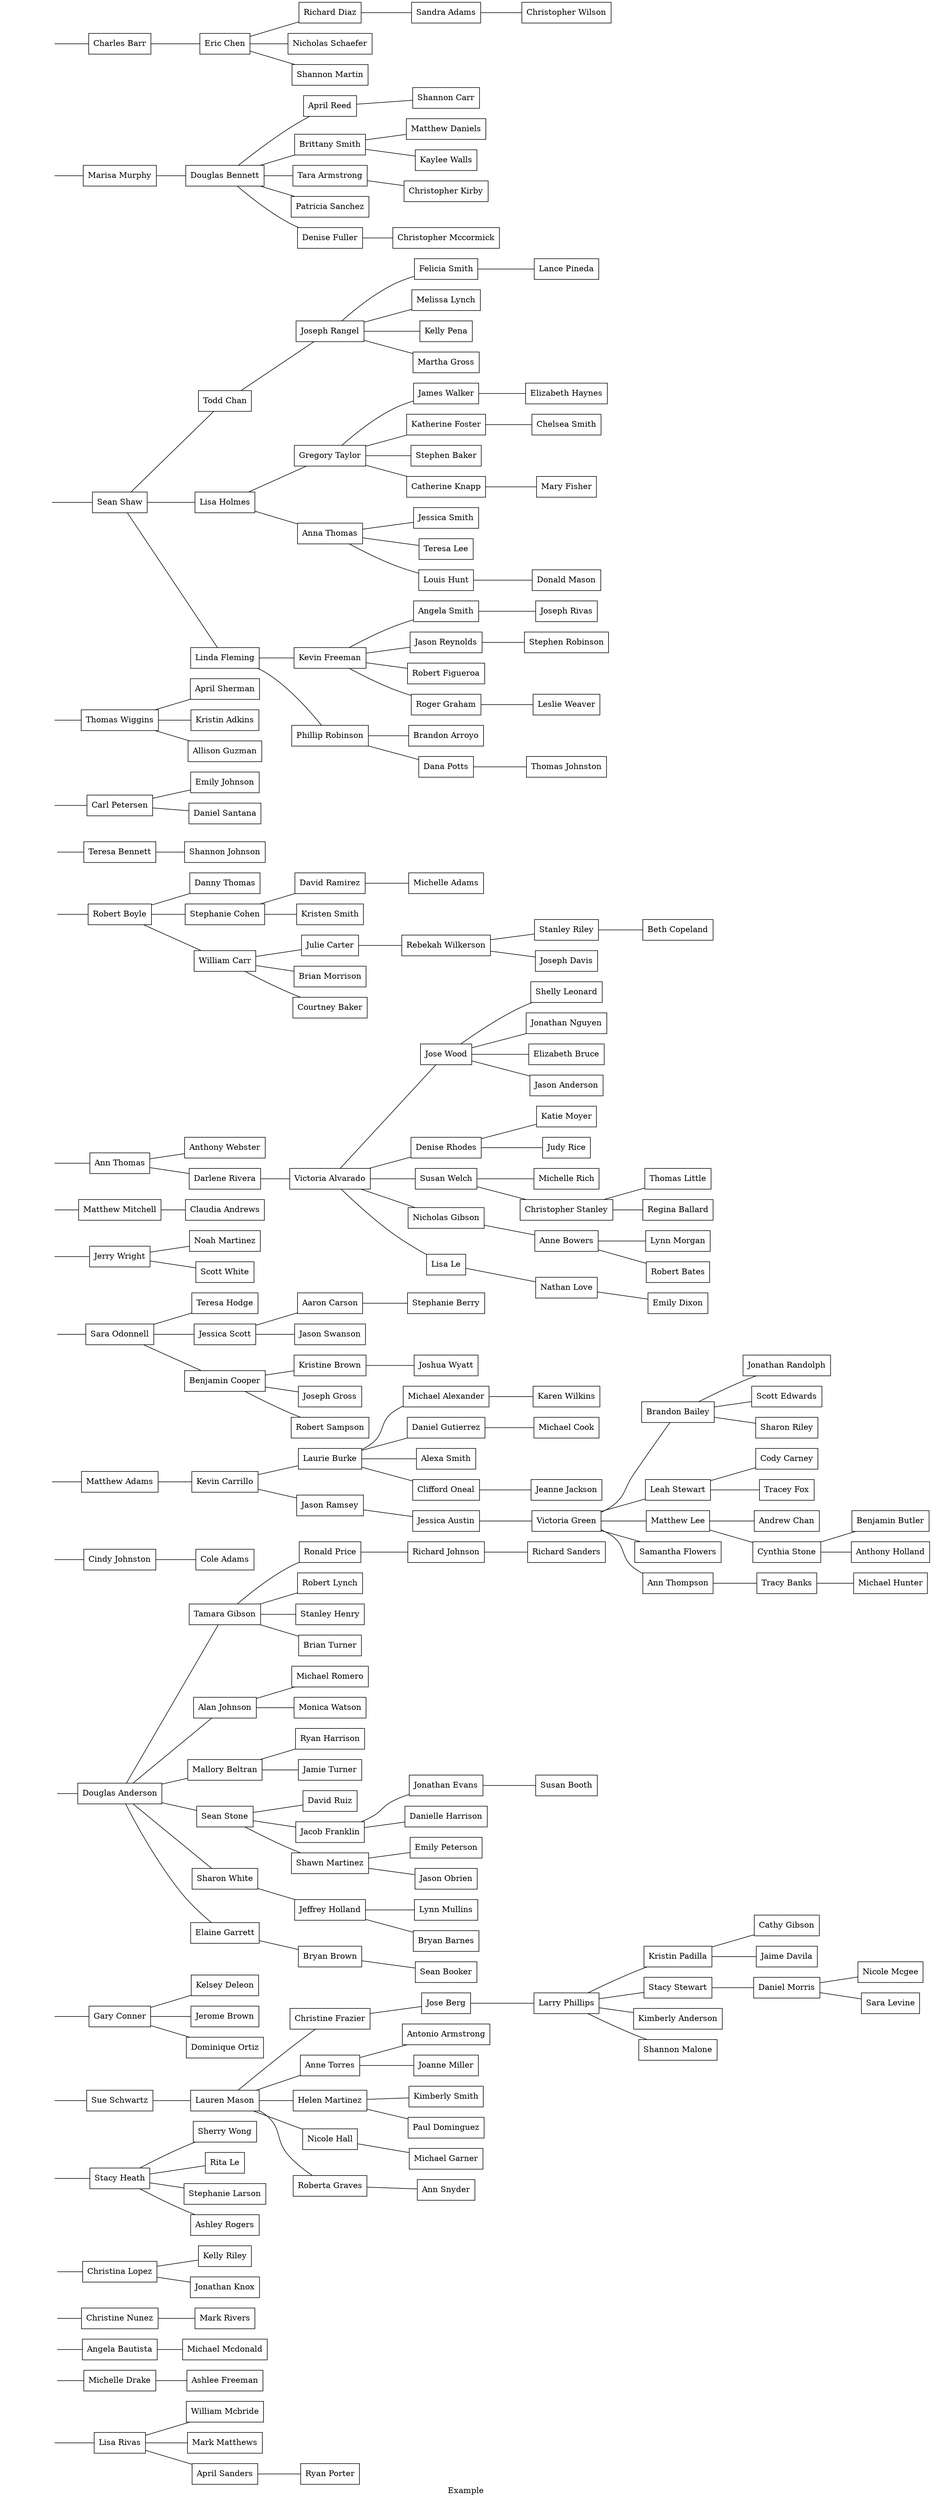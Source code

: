 digraph "family_tree" {
    label="Example";
    rankdir="LR";
    ratio="compress";
    node [shape="box"];
    edge [arrowhead="none"];
    subgraph "members" {
        "124" [label="Ryan Porter"];
        "32" [label="Lisa Rivas"];
        "32 Parent" [style="invis"];
        "60" [label="William Mcbride"];
        "84" [label="Mark Matthews"];
        "86" [label="April Sanders"];
        "211" [label="Michelle Drake"];
        "211 Parent" [style="invis"];
        "250" [label="Ashlee Freeman"];
        "213" [label="Angela Bautista"];
        "213 Parent" [style="invis"];
        "252" [label="Michael Mcdonald"];
        "210" [label="Christine Nunez"];
        "210 Parent" [style="invis"];
        "249" [label="Mark Rivers"];
        "138" [label="Christina Lopez"];
        "138 Parent" [style="invis"];
        "174" [label="Kelly Riley"];
        "185" [label="Jonathan Knox"];
        "27" [label="Stacy Heath"];
        "27 Parent" [style="invis"];
        "44" [label="Sherry Wong"];
        "55" [label="Rita Le"];
        "71" [label="Stephanie Larson"];
        "79" [label="Ashley Rogers"];
        "101" [label="Antonio Armstrong"];
        "103" [label="Joanne Miller"];
        "105" [label="Kimberly Smith"];
        "112" [label="Paul Dominguez"];
        "114" [label="Michael Garner"];
        "117" [label="Ann Snyder"];
        "131" [label="Larry Phillips"];
        "136" [label="Kristin Padilla"];
        "147" [label="Stacy Stewart"];
        "152" [label="Cathy Gibson"];
        "157" [label="Kimberly Anderson"];
        "16" [label="Sue Schwartz"];
        "16 Parent" [style="invis"];
        "165" [label="Shannon Malone"];
        "172" [label="Jaime Davila"];
        "200" [label="Daniel Morris"];
        "21" [label="Lauren Mason"];
        "220" [label="Nicole Mcgee"];
        "236" [label="Sara Levine"];
        "37" [label="Christine Frazier"];
        "47" [label="Anne Torres"];
        "49" [label="Helen Martinez"];
        "64" [label="Nicole Hall"];
        "72" [label="Roberta Graves"];
        "91" [label="Jose Berg"];
        "29" [label="Gary Conner"];
        "29 Parent" [style="invis"];
        "46" [label="Kelsey Deleon"];
        "57" [label="Jerome Brown"];
        "81" [label="Dominique Ortiz"];
        "128" [label="Douglas Anderson"];
        "128 Parent" [style="invis"];
        "133" [label="Tamara Gibson"];
        "137" [label="Alan Johnson"];
        "139" [label="Mallory Beltran"];
        "144" [label="Sean Stone"];
        "149" [label="Ronald Price"];
        "153" [label="Michael Romero"];
        "154" [label="Sharon White"];
        "159" [label="Robert Lynch"];
        "162" [label="Elaine Garrett"];
        "167" [label="Stanley Henry"];
        "169" [label="Brian Turner"];
        "173" [label="Monica Watson"];
        "175" [label="Ryan Harrison"];
        "181" [label="David Ruiz"];
        "189" [label="Jamie Turner"];
        "194" [label="Jacob Franklin"];
        "197" [label="Shawn Martinez"];
        "203" [label="Richard Johnson"];
        "204" [label="Jeffrey Holland"];
        "206" [label="Bryan Brown"];
        "214" [label="Jonathan Evans"];
        "217" [label="Emily Peterson"];
        "224" [label="Danielle Harrison"];
        "232" [label="Jason Obrien"];
        "239" [label="Richard Sanders"];
        "240" [label="Lynn Mullins"];
        "243" [label="Bryan Barnes"];
        "245" [label="Sean Booker"];
        "254" [label="Susan Booth"];
        "115" [label="Cole Adams"];
        "65" [label="Cindy Johnston"];
        "65 Parent" [style="invis"];
        "111" [label="Michael Cook"];
        "123" [label="Jeanne Jackson"];
        "130" [label="Victoria Green"];
        "135" [label="Brandon Bailey"];
        "141" [label="Leah Stewart"];
        "146" [label="Matthew Lee"];
        "151" [label="Jonathan Randolph"];
        "156" [label="Samantha Flowers"];
        "161" [label="Scott Edwards"];
        "164" [label="Ann Thompson"];
        "171" [label="Sharon Riley"];
        "178" [label="Cody Carney"];
        "183" [label="Andrew Chan"];
        "191" [label="Tracey Fox"];
        "199" [label="Cynthia Stone"];
        "2" [label="Matthew Adams"];
        "2 Parent" [style="invis"];
        "20" [label="Kevin Carrillo"];
        "208" [label="Tracy Banks"];
        "219" [label="Benjamin Butler"];
        "234" [label="Anthony Holland"];
        "247" [label="Michael Hunter"];
        "25" [label="Laurie Burke"];
        "36" [label="Jason Ramsey"];
        "41" [label="Michael Alexander"];
        "53" [label="Daniel Gutierrez"];
        "69" [label="Alexa Smith"];
        "77" [label="Clifford Oneal"];
        "90" [label="Jessica Austin"];
        "99" [label="Karen Wilkins"];
        "142" [label="Sara Odonnell"];
        "142 Parent" [style="invis"];
        "179" [label="Teresa Hodge"];
        "192" [label="Jessica Scott"];
        "195" [label="Benjamin Cooper"];
        "209" [label="Aaron Carson"];
        "215" [label="Kristine Brown"];
        "221" [label="Jason Swanson"];
        "225" [label="Joseph Gross"];
        "228" [label="Robert Sampson"];
        "248" [label="Stephanie Berry"];
        "255" [label="Joshua Wyatt"];
        "30" [label="Jerry Wright"];
        "30 Parent" [style="invis"];
        "58" [label="Noah Martinez"];
        "82" [label="Scott White"];
        "122" [label="Claudia Andrews"];
        "76" [label="Matthew Mitchell"];
        "76 Parent" [style="invis"];
        "129" [label="Victoria Alvarado"];
        "134" [label="Jose Wood"];
        "140" [label="Denise Rhodes"];
        "145" [label="Susan Welch"];
        "150" [label="Shelly Leonard"];
        "155" [label="Nicholas Gibson"];
        "160" [label="Jonathan Nguyen"];
        "163" [label="Lisa Le"];
        "168" [label="Elizabeth Bruce"];
        "170" [label="Jason Anderson"];
        "177" [label="Katie Moyer"];
        "182" [label="Michelle Rich"];
        "190" [label="Judy Rice"];
        "198" [label="Christopher Stanley"];
        "205" [label="Anne Bowers"];
        "207" [label="Nathan Love"];
        "218" [label="Thomas Little"];
        "233" [label="Regina Ballard"];
        "242" [label="Lynn Morgan"];
        "244" [label="Robert Bates"];
        "246" [label="Emily Dixon"];
        "35" [label="Ann Thomas"];
        "35 Parent" [style="invis"];
        "63" [label="Anthony Webster"];
        "89" [label="Darlene Rivera"];
        "143" [label="Robert Boyle"];
        "143 Parent" [style="invis"];
        "180" [label="Danny Thomas"];
        "193" [label="Stephanie Cohen"];
        "196" [label="William Carr"];
        "212" [label="David Ramirez"];
        "216" [label="Julie Carter"];
        "222" [label="Kristen Smith"];
        "227" [label="Brian Morrison"];
        "231" [label="Courtney Baker"];
        "251" [label="Michelle Adams"];
        "256" [label="Rebekah Wilkerson"];
        "257" [label="Stanley Riley"];
        "258" [label="Joseph Davis"];
        "259" [label="Beth Copeland"];
        "202" [label="Teresa Bennett"];
        "202 Parent" [style="invis"];
        "238" [label="Shannon Johnson"];
        "31" [label="Carl Petersen"];
        "31 Parent" [style="invis"];
        "59" [label="Emily Johnson"];
        "83" [label="Daniel Santana"];
        "28" [label="Thomas Wiggins"];
        "28 Parent" [style="invis"];
        "45" [label="April Sherman"];
        "56" [label="Kristin Adkins"];
        "80" [label="Allison Guzman"];
        "1" [label="Sean Shaw"];
        "1 Parent" [style="invis"];
        "100" [label="Lance Pineda"];
        "109" [label="Chelsea Smith"];
        "110" [label="Stephen Robinson"];
        "120" [label="Mary Fisher"];
        "121" [label="Leslie Weaver"];
        "125" [label="Donald Mason"];
        "126" [label="Thomas Johnston"];
        "15" [label="Todd Chan"];
        "18" [label="Lisa Holmes"];
        "19" [label="Linda Fleming"];
        "23" [label="Gregory Taylor"];
        "24" [label="Kevin Freeman"];
        "26" [label="Joseph Rangel"];
        "33" [label="Anna Thomas"];
        "34" [label="Phillip Robinson"];
        "39" [label="James Walker"];
        "40" [label="Angela Smith"];
        "42" [label="Felicia Smith"];
        "51" [label="Katherine Foster"];
        "52" [label="Jason Reynolds"];
        "54" [label="Melissa Lynch"];
        "61" [label="Jessica Smith"];
        "62" [label="Brandon Arroyo"];
        "67" [label="Stephen Baker"];
        "68" [label="Robert Figueroa"];
        "70" [label="Kelly Pena"];
        "74" [label="Catherine Knapp"];
        "75" [label="Roger Graham"];
        "78" [label="Martha Gross"];
        "85" [label="Teresa Lee"];
        "87" [label="Louis Hunt"];
        "88" [label="Dana Potts"];
        "96" [label="Elizabeth Haynes"];
        "98" [label="Joseph Rivas"];
        "102" [label="Matthew Daniels"];
        "104" [label="Kaylee Walls"];
        "106" [label="Christopher Kirby"];
        "118" [label="Christopher Mccormick"];
        "17" [label="Marisa Murphy"];
        "17 Parent" [style="invis"];
        "22" [label="Douglas Bennett"];
        "38" [label="April Reed"];
        "48" [label="Brittany Smith"];
        "50" [label="Tara Armstrong"];
        "66" [label="Patricia Sanchez"];
        "73" [label="Denise Fuller"];
        "93" [label="Shannon Carr"];
        "132" [label="Eric Chen"];
        "148" [label="Richard Diaz"];
        "158" [label="Nicholas Schaefer"];
        "166" [label="Shannon Martin"];
        "201" [label="Sandra Adams"];
        "237" [label="Christopher Wilson"];
        "92" [label="Charles Barr"];
        "92 Parent" [style="invis"];
        "1" -> "15";
        "1" -> "18";
        "1" -> "19";
        "1 Parent" -> "1";
        "128" -> "133";
        "128" -> "137";
        "128" -> "139";
        "128" -> "144";
        "128" -> "154";
        "128" -> "162";
        "128 Parent" -> "128";
        "129" -> "134";
        "129" -> "140";
        "129" -> "145";
        "129" -> "155";
        "129" -> "163";
        "130" -> "135";
        "130" -> "141";
        "130" -> "146";
        "130" -> "156";
        "130" -> "164";
        "131" -> "136";
        "131" -> "147";
        "131" -> "157";
        "131" -> "165";
        "132" -> "148";
        "132" -> "158";
        "132" -> "166";
        "133" -> "149";
        "133" -> "159";
        "133" -> "167";
        "133" -> "169";
        "134" -> "150";
        "134" -> "160";
        "134" -> "168";
        "134" -> "170";
        "135" -> "151";
        "135" -> "161";
        "135" -> "171";
        "136" -> "152";
        "136" -> "172";
        "137" -> "153";
        "137" -> "173";
        "138" -> "174";
        "138" -> "185";
        "138 Parent" -> "138";
        "139" -> "175";
        "139" -> "189";
        "140" -> "177";
        "140" -> "190";
        "141" -> "178";
        "141" -> "191";
        "142" -> "179";
        "142" -> "192";
        "142" -> "195";
        "142 Parent" -> "142";
        "143" -> "180";
        "143" -> "193";
        "143" -> "196";
        "143 Parent" -> "143";
        "144" -> "181";
        "144" -> "194";
        "144" -> "197";
        "145" -> "182";
        "145" -> "198";
        "146" -> "183";
        "146" -> "199";
        "147" -> "200";
        "148" -> "201";
        "149" -> "203";
        "15" -> "26";
        "154" -> "204";
        "155" -> "205";
        "16" -> "21";
        "16 Parent" -> "16";
        "162" -> "206";
        "163" -> "207";
        "164" -> "208";
        "17" -> "22";
        "17 Parent" -> "17";
        "18" -> "23";
        "18" -> "33";
        "19" -> "24";
        "19" -> "34";
        "192" -> "209";
        "192" -> "221";
        "193" -> "212";
        "193" -> "222";
        "194" -> "214";
        "194" -> "224";
        "195" -> "215";
        "195" -> "225";
        "195" -> "228";
        "196" -> "216";
        "196" -> "227";
        "196" -> "231";
        "197" -> "217";
        "197" -> "232";
        "198" -> "218";
        "198" -> "233";
        "199" -> "219";
        "199" -> "234";
        "2" -> "20";
        "2 Parent" -> "2";
        "20" -> "25";
        "20" -> "36";
        "200" -> "220";
        "200" -> "236";
        "201" -> "237";
        "202" -> "238";
        "202 Parent" -> "202";
        "203" -> "239";
        "204" -> "240";
        "204" -> "243";
        "205" -> "242";
        "205" -> "244";
        "206" -> "245";
        "207" -> "246";
        "208" -> "247";
        "209" -> "248";
        "21" -> "37";
        "21" -> "47";
        "21" -> "49";
        "21" -> "64";
        "21" -> "72";
        "210" -> "249";
        "210 Parent" -> "210";
        "211" -> "250";
        "211 Parent" -> "211";
        "212" -> "251";
        "213" -> "252";
        "213 Parent" -> "213";
        "214" -> "254";
        "215" -> "255";
        "216" -> "256";
        "22" -> "38";
        "22" -> "48";
        "22" -> "50";
        "22" -> "66";
        "22" -> "73";
        "23" -> "39";
        "23" -> "51";
        "23" -> "67";
        "23" -> "74";
        "24" -> "40";
        "24" -> "52";
        "24" -> "68";
        "24" -> "75";
        "25" -> "41";
        "25" -> "53";
        "25" -> "69";
        "25" -> "77";
        "256" -> "257";
        "256" -> "258";
        "257" -> "259";
        "26" -> "42";
        "26" -> "54";
        "26" -> "70";
        "26" -> "78";
        "27" -> "44";
        "27" -> "55";
        "27" -> "71";
        "27" -> "79";
        "27 Parent" -> "27";
        "28" -> "45";
        "28" -> "56";
        "28" -> "80";
        "28 Parent" -> "28";
        "29" -> "46";
        "29" -> "57";
        "29" -> "81";
        "29 Parent" -> "29";
        "30" -> "58";
        "30" -> "82";
        "30 Parent" -> "30";
        "31" -> "59";
        "31" -> "83";
        "31 Parent" -> "31";
        "32" -> "60";
        "32" -> "84";
        "32" -> "86";
        "32 Parent" -> "32";
        "33" -> "61";
        "33" -> "85";
        "33" -> "87";
        "34" -> "62";
        "34" -> "88";
        "35" -> "63";
        "35" -> "89";
        "35 Parent" -> "35";
        "36" -> "90";
        "37" -> "91";
        "38" -> "93";
        "39" -> "96";
        "40" -> "98";
        "41" -> "99";
        "42" -> "100";
        "47" -> "101";
        "47" -> "103";
        "48" -> "102";
        "48" -> "104";
        "49" -> "105";
        "49" -> "112";
        "50" -> "106";
        "51" -> "109";
        "52" -> "110";
        "53" -> "111";
        "64" -> "114";
        "65" -> "115";
        "65 Parent" -> "65";
        "72" -> "117";
        "73" -> "118";
        "74" -> "120";
        "75" -> "121";
        "76" -> "122";
        "76 Parent" -> "76";
        "77" -> "123";
        "86" -> "124";
        "87" -> "125";
        "88" -> "126";
        "89" -> "129";
        "90" -> "130";
        "91" -> "131";
        "92" -> "132";
        "92 Parent" -> "92";
    }
}
